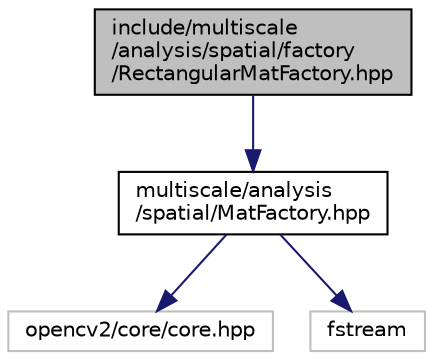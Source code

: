 digraph "include/multiscale/analysis/spatial/factory/RectangularMatFactory.hpp"
{
  edge [fontname="Helvetica",fontsize="10",labelfontname="Helvetica",labelfontsize="10"];
  node [fontname="Helvetica",fontsize="10",shape=record];
  Node1 [label="include/multiscale\l/analysis/spatial/factory\l/RectangularMatFactory.hpp",height=0.2,width=0.4,color="black", fillcolor="grey75", style="filled" fontcolor="black"];
  Node1 -> Node2 [color="midnightblue",fontsize="10",style="solid"];
  Node2 [label="multiscale/analysis\l/spatial/MatFactory.hpp",height=0.2,width=0.4,color="black", fillcolor="white", style="filled",URL="$MatFactory_8hpp.html"];
  Node2 -> Node3 [color="midnightblue",fontsize="10",style="solid"];
  Node3 [label="opencv2/core/core.hpp",height=0.2,width=0.4,color="grey75", fillcolor="white", style="filled"];
  Node2 -> Node4 [color="midnightblue",fontsize="10",style="solid"];
  Node4 [label="fstream",height=0.2,width=0.4,color="grey75", fillcolor="white", style="filled"];
}
